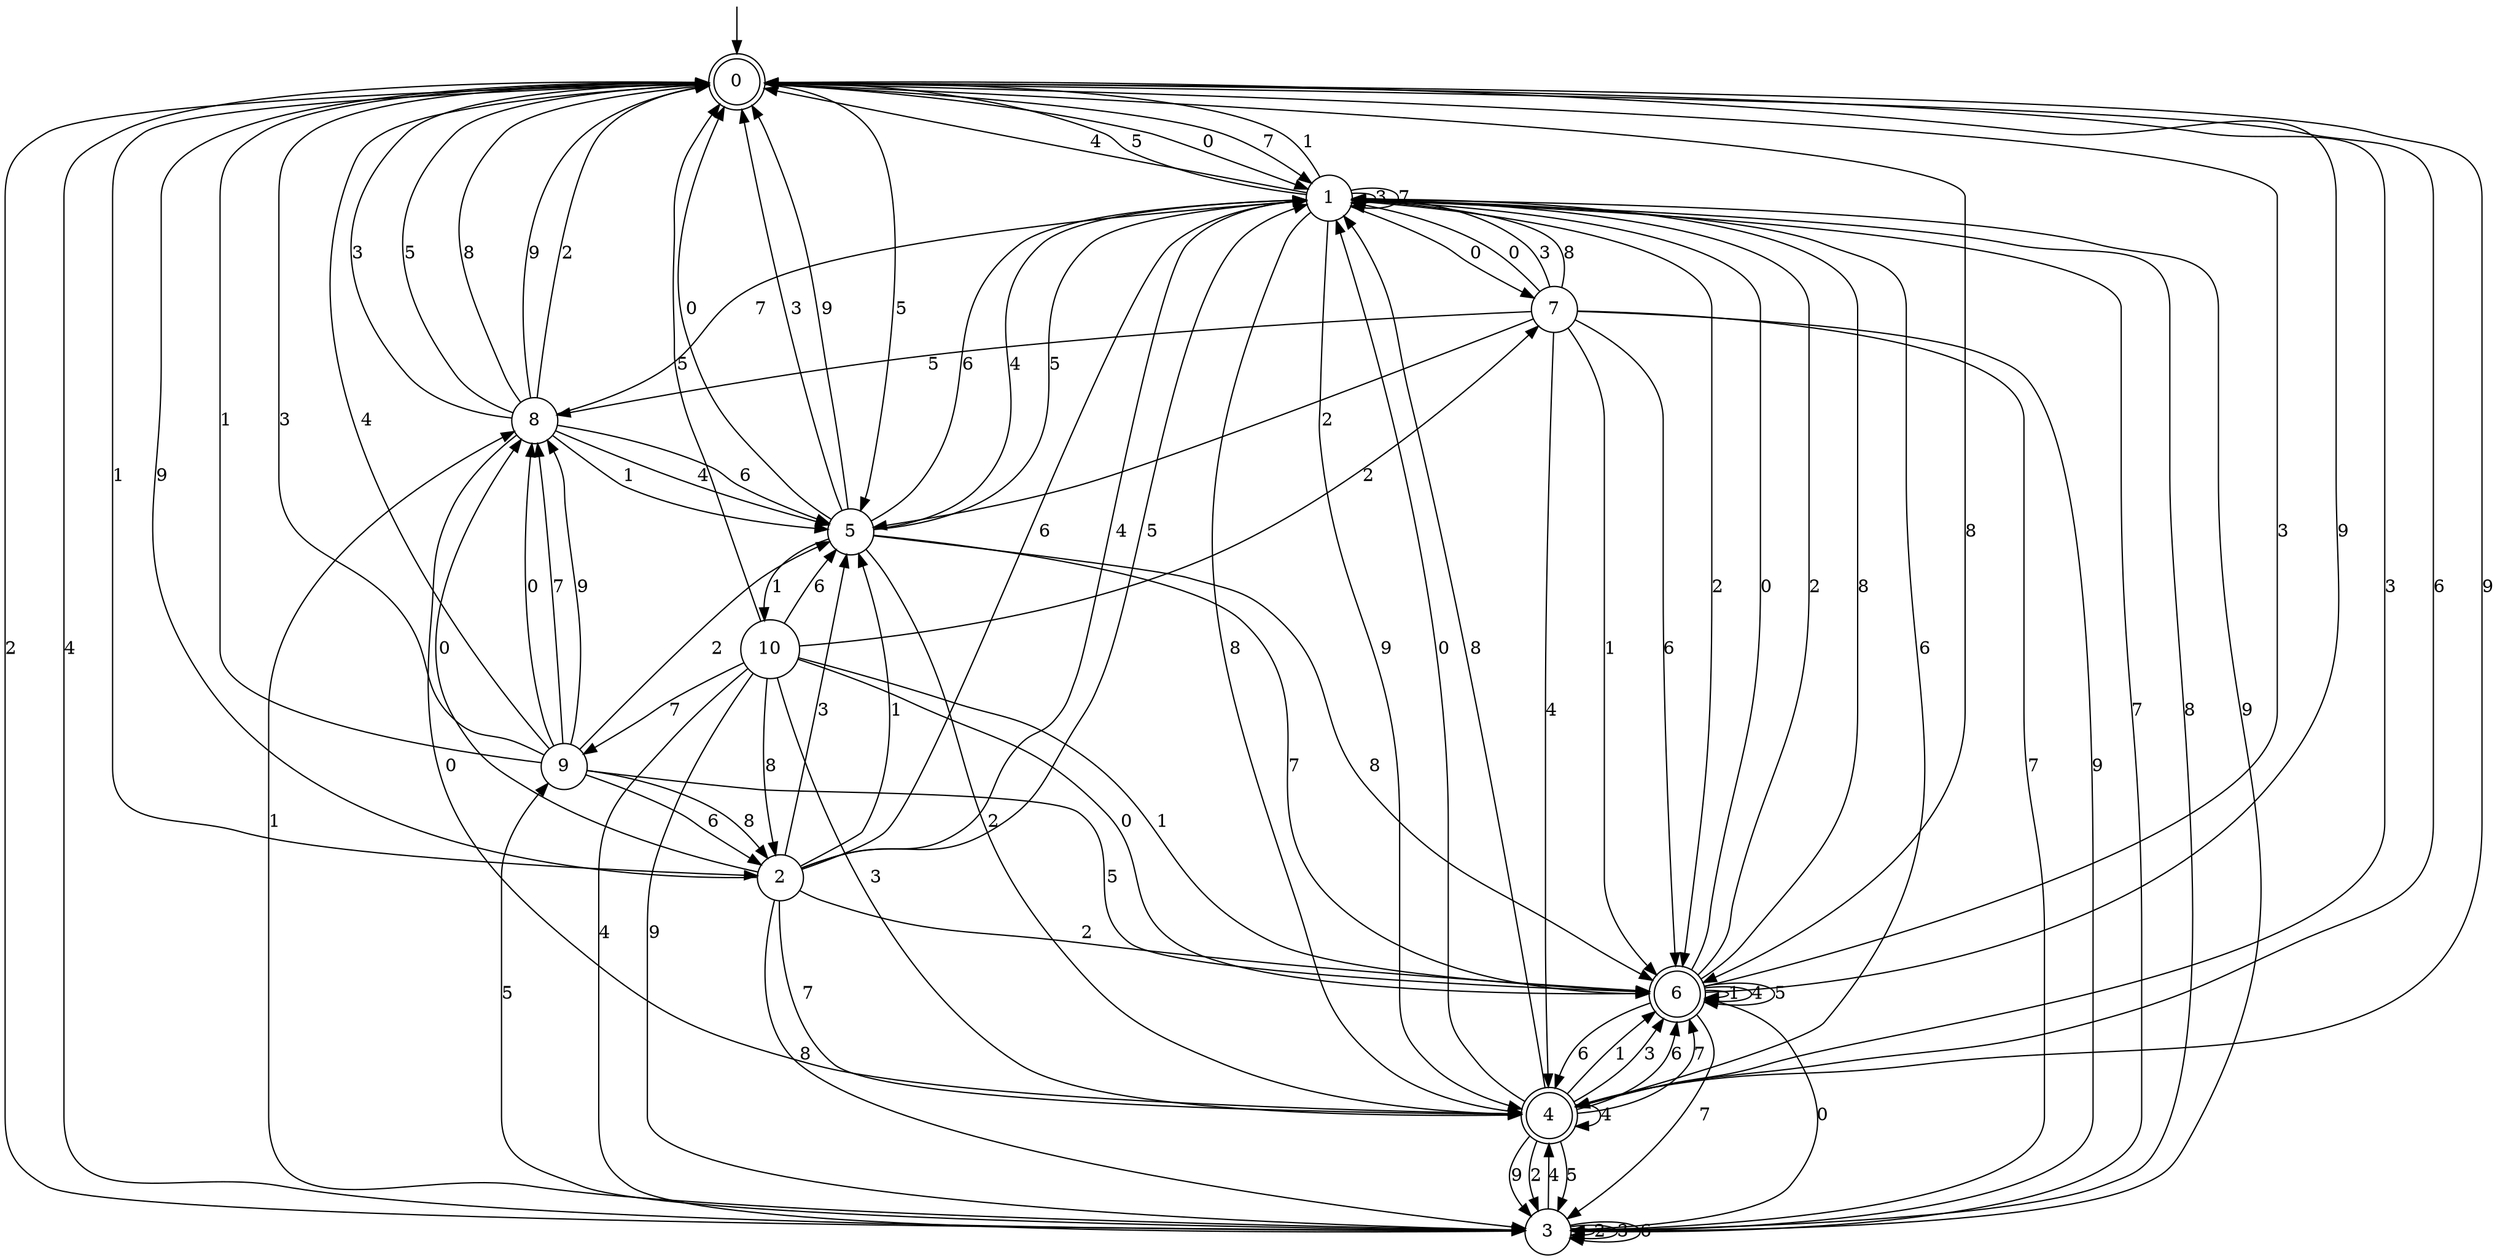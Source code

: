 digraph g {

	s0 [shape="doublecircle" label="0"];
	s1 [shape="circle" label="1"];
	s2 [shape="circle" label="2"];
	s3 [shape="circle" label="3"];
	s4 [shape="doublecircle" label="4"];
	s5 [shape="circle" label="5"];
	s6 [shape="doublecircle" label="6"];
	s7 [shape="circle" label="7"];
	s8 [shape="circle" label="8"];
	s9 [shape="circle" label="9"];
	s10 [shape="circle" label="10"];
	s0 -> s1 [label="0"];
	s0 -> s2 [label="1"];
	s0 -> s3 [label="2"];
	s0 -> s4 [label="3"];
	s0 -> s3 [label="4"];
	s0 -> s5 [label="5"];
	s0 -> s4 [label="6"];
	s0 -> s1 [label="7"];
	s0 -> s6 [label="8"];
	s0 -> s4 [label="9"];
	s1 -> s7 [label="0"];
	s1 -> s0 [label="1"];
	s1 -> s6 [label="2"];
	s1 -> s1 [label="3"];
	s1 -> s0 [label="4"];
	s1 -> s0 [label="5"];
	s1 -> s4 [label="6"];
	s1 -> s1 [label="7"];
	s1 -> s4 [label="8"];
	s1 -> s4 [label="9"];
	s2 -> s8 [label="0"];
	s2 -> s5 [label="1"];
	s2 -> s6 [label="2"];
	s2 -> s5 [label="3"];
	s2 -> s1 [label="4"];
	s2 -> s1 [label="5"];
	s2 -> s1 [label="6"];
	s2 -> s4 [label="7"];
	s2 -> s3 [label="8"];
	s2 -> s0 [label="9"];
	s3 -> s6 [label="0"];
	s3 -> s8 [label="1"];
	s3 -> s3 [label="2"];
	s3 -> s3 [label="3"];
	s3 -> s4 [label="4"];
	s3 -> s9 [label="5"];
	s3 -> s3 [label="6"];
	s3 -> s1 [label="7"];
	s3 -> s1 [label="8"];
	s3 -> s1 [label="9"];
	s4 -> s1 [label="0"];
	s4 -> s6 [label="1"];
	s4 -> s3 [label="2"];
	s4 -> s6 [label="3"];
	s4 -> s4 [label="4"];
	s4 -> s3 [label="5"];
	s4 -> s6 [label="6"];
	s4 -> s6 [label="7"];
	s4 -> s1 [label="8"];
	s4 -> s3 [label="9"];
	s5 -> s0 [label="0"];
	s5 -> s10 [label="1"];
	s5 -> s4 [label="2"];
	s5 -> s0 [label="3"];
	s5 -> s1 [label="4"];
	s5 -> s1 [label="5"];
	s5 -> s1 [label="6"];
	s5 -> s6 [label="7"];
	s5 -> s6 [label="8"];
	s5 -> s0 [label="9"];
	s6 -> s1 [label="0"];
	s6 -> s6 [label="1"];
	s6 -> s1 [label="2"];
	s6 -> s0 [label="3"];
	s6 -> s6 [label="4"];
	s6 -> s6 [label="5"];
	s6 -> s4 [label="6"];
	s6 -> s3 [label="7"];
	s6 -> s1 [label="8"];
	s6 -> s0 [label="9"];
	s7 -> s1 [label="0"];
	s7 -> s6 [label="1"];
	s7 -> s5 [label="2"];
	s7 -> s1 [label="3"];
	s7 -> s4 [label="4"];
	s7 -> s8 [label="5"];
	s7 -> s6 [label="6"];
	s7 -> s3 [label="7"];
	s7 -> s1 [label="8"];
	s7 -> s3 [label="9"];
	s8 -> s4 [label="0"];
	s8 -> s5 [label="1"];
	s8 -> s0 [label="2"];
	s8 -> s0 [label="3"];
	s8 -> s5 [label="4"];
	s8 -> s0 [label="5"];
	s8 -> s5 [label="6"];
	s8 -> s1 [label="7"];
	s8 -> s0 [label="8"];
	s8 -> s0 [label="9"];
	s9 -> s8 [label="0"];
	s9 -> s0 [label="1"];
	s9 -> s5 [label="2"];
	s9 -> s0 [label="3"];
	s9 -> s0 [label="4"];
	s9 -> s6 [label="5"];
	s9 -> s2 [label="6"];
	s9 -> s8 [label="7"];
	s9 -> s2 [label="8"];
	s9 -> s8 [label="9"];
	s10 -> s6 [label="0"];
	s10 -> s6 [label="1"];
	s10 -> s7 [label="2"];
	s10 -> s4 [label="3"];
	s10 -> s3 [label="4"];
	s10 -> s0 [label="5"];
	s10 -> s5 [label="6"];
	s10 -> s9 [label="7"];
	s10 -> s2 [label="8"];
	s10 -> s3 [label="9"];

__start0 [label="" shape="none" width="0" height="0"];
__start0 -> s0;

}
